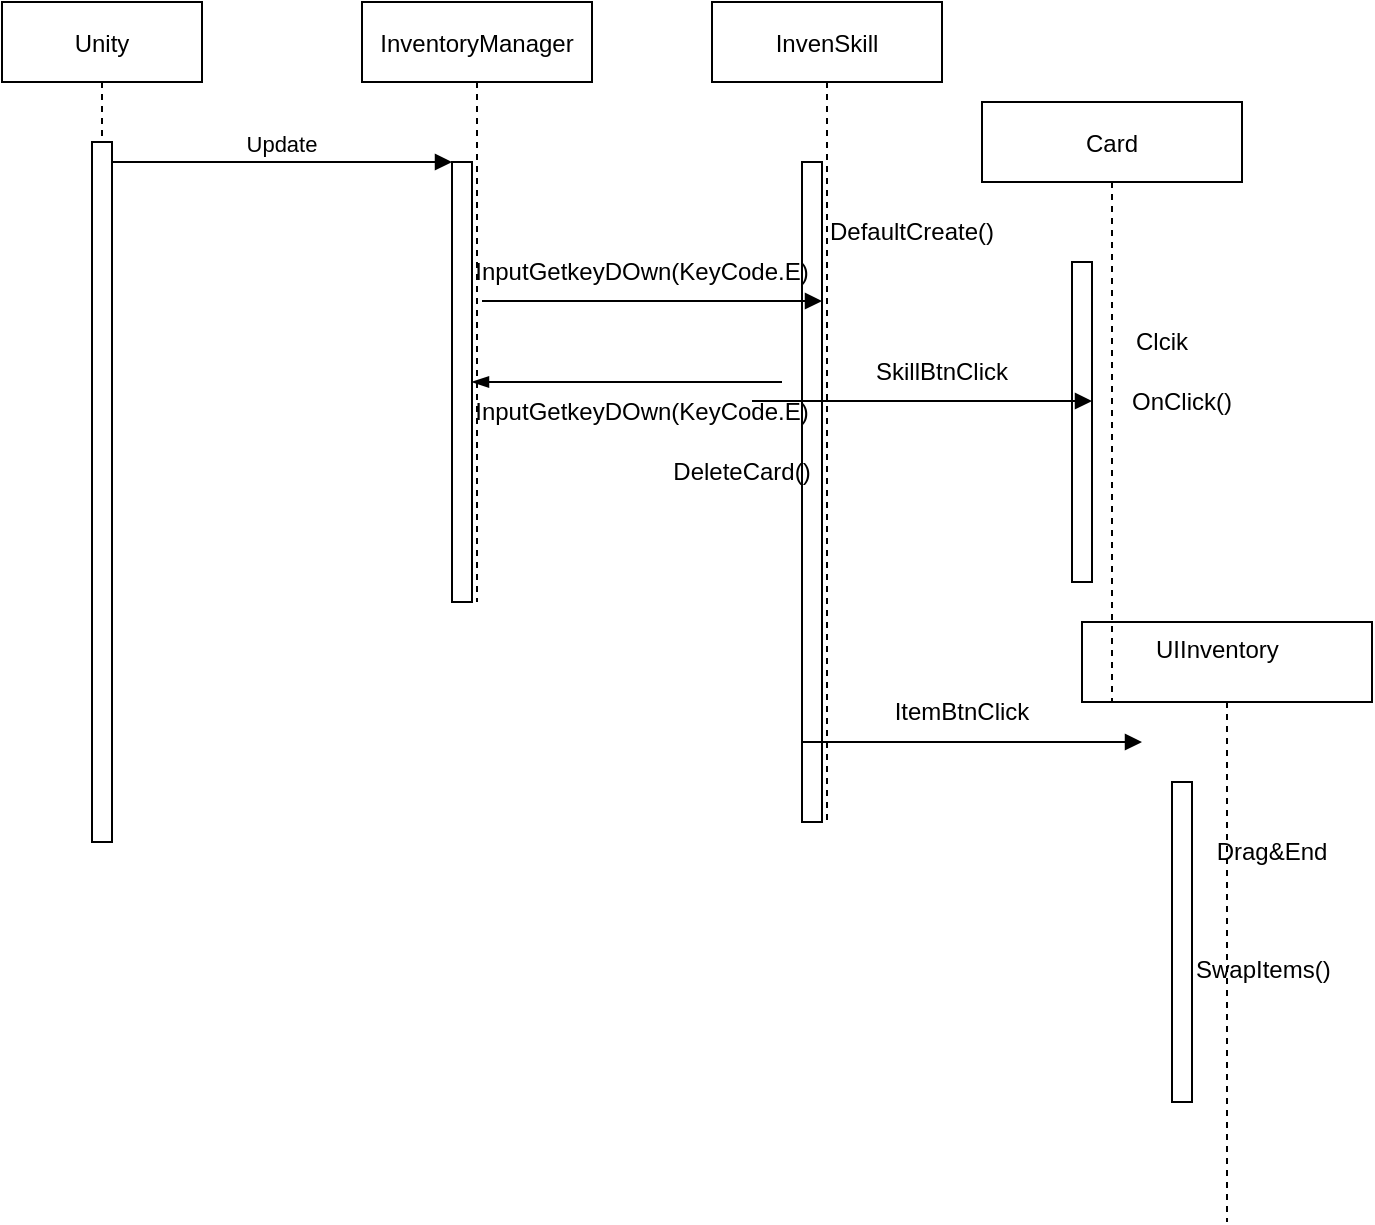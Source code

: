<mxfile version="20.7.4" type="github">
  <diagram id="kgpKYQtTHZ0yAKxKKP6v" name="Page-1">
    <mxGraphModel dx="1235" dy="646" grid="1" gridSize="10" guides="1" tooltips="1" connect="1" arrows="1" fold="1" page="1" pageScale="1" pageWidth="850" pageHeight="1100" math="0" shadow="0">
      <root>
        <mxCell id="0" />
        <mxCell id="1" parent="0" />
        <mxCell id="CssKozzVS__TaEFJjU9P-34" value="" style="shape=umlLifeline;perimeter=lifelinePerimeter;container=1;collapsible=0;recursiveResize=0;rounded=0;shadow=0;strokeWidth=1;" parent="1" vertex="1">
          <mxGeometry x="610" y="390" width="145" height="300" as="geometry" />
        </mxCell>
        <mxCell id="CssKozzVS__TaEFJjU9P-35" value="" style="points=[];perimeter=orthogonalPerimeter;rounded=0;shadow=0;strokeWidth=1;" parent="CssKozzVS__TaEFJjU9P-34" vertex="1">
          <mxGeometry x="45" y="80" width="10" height="160" as="geometry" />
        </mxCell>
        <mxCell id="CssKozzVS__TaEFJjU9P-37" value="SwapItems()" style="text;whiteSpace=wrap;html=1;" parent="CssKozzVS__TaEFJjU9P-34" vertex="1">
          <mxGeometry x="55" y="160" width="90" height="40" as="geometry" />
        </mxCell>
        <mxCell id="CssKozzVS__TaEFJjU9P-38" value="Drag&amp;amp;End" style="text;html=1;strokeColor=none;fillColor=none;align=center;verticalAlign=middle;whiteSpace=wrap;rounded=0;rotation=0;" parent="CssKozzVS__TaEFJjU9P-34" vertex="1">
          <mxGeometry x="65" y="100" width="60" height="30" as="geometry" />
        </mxCell>
        <mxCell id="CssKozzVS__TaEFJjU9P-36" value="UIInventory" style="text;whiteSpace=wrap;html=1;" parent="CssKozzVS__TaEFJjU9P-34" vertex="1">
          <mxGeometry x="35" width="90" height="40" as="geometry" />
        </mxCell>
        <mxCell id="3nuBFxr9cyL0pnOWT2aG-1" value="Unity" style="shape=umlLifeline;perimeter=lifelinePerimeter;container=1;collapsible=0;recursiveResize=0;rounded=0;shadow=0;strokeWidth=1;" parent="1" vertex="1">
          <mxGeometry x="70" y="80" width="100" height="420" as="geometry" />
        </mxCell>
        <mxCell id="3nuBFxr9cyL0pnOWT2aG-2" value="" style="points=[];perimeter=orthogonalPerimeter;rounded=0;shadow=0;strokeWidth=1;" parent="3nuBFxr9cyL0pnOWT2aG-1" vertex="1">
          <mxGeometry x="45" y="70" width="10" height="350" as="geometry" />
        </mxCell>
        <mxCell id="3nuBFxr9cyL0pnOWT2aG-5" value="InventoryManager" style="shape=umlLifeline;perimeter=lifelinePerimeter;container=1;collapsible=0;recursiveResize=0;rounded=0;shadow=0;strokeWidth=1;" parent="1" vertex="1">
          <mxGeometry x="250" y="80" width="115" height="300" as="geometry" />
        </mxCell>
        <mxCell id="3nuBFxr9cyL0pnOWT2aG-6" value="" style="points=[];perimeter=orthogonalPerimeter;rounded=0;shadow=0;strokeWidth=1;" parent="3nuBFxr9cyL0pnOWT2aG-5" vertex="1">
          <mxGeometry x="45" y="80" width="10" height="220" as="geometry" />
        </mxCell>
        <mxCell id="3nuBFxr9cyL0pnOWT2aG-8" value="Update" style="verticalAlign=bottom;endArrow=block;entryX=0;entryY=0;shadow=0;strokeWidth=1;" parent="1" source="3nuBFxr9cyL0pnOWT2aG-2" target="3nuBFxr9cyL0pnOWT2aG-6" edge="1">
          <mxGeometry relative="1" as="geometry">
            <mxPoint x="225" y="160" as="sourcePoint" />
          </mxGeometry>
        </mxCell>
        <mxCell id="CssKozzVS__TaEFJjU9P-2" value="InvenSkill" style="shape=umlLifeline;perimeter=lifelinePerimeter;container=1;collapsible=0;recursiveResize=0;rounded=0;shadow=0;strokeWidth=1;" parent="1" vertex="1">
          <mxGeometry x="425" y="80" width="115" height="410" as="geometry" />
        </mxCell>
        <mxCell id="CssKozzVS__TaEFJjU9P-3" value="" style="points=[];perimeter=orthogonalPerimeter;rounded=0;shadow=0;strokeWidth=1;" parent="CssKozzVS__TaEFJjU9P-2" vertex="1">
          <mxGeometry x="45" y="80" width="10" height="330" as="geometry" />
        </mxCell>
        <mxCell id="CssKozzVS__TaEFJjU9P-4" value="DefaultCreate()" style="text;html=1;strokeColor=none;fillColor=none;align=center;verticalAlign=middle;whiteSpace=wrap;rounded=0;rotation=0;" parent="CssKozzVS__TaEFJjU9P-2" vertex="1">
          <mxGeometry x="70" y="100" width="60" height="30" as="geometry" />
        </mxCell>
        <mxCell id="CssKozzVS__TaEFJjU9P-12" value="" style="verticalAlign=bottom;endArrow=block;entryX=0;entryY=0;shadow=0;strokeWidth=1;" parent="CssKozzVS__TaEFJjU9P-2" edge="1">
          <mxGeometry relative="1" as="geometry">
            <mxPoint x="-115" y="149.5" as="sourcePoint" />
            <mxPoint x="55" y="149.5" as="targetPoint" />
          </mxGeometry>
        </mxCell>
        <mxCell id="CssKozzVS__TaEFJjU9P-5" value="DeleteCard()" style="text;html=1;strokeColor=none;fillColor=none;align=center;verticalAlign=middle;whiteSpace=wrap;rounded=0;rotation=0;" parent="CssKozzVS__TaEFJjU9P-2" vertex="1">
          <mxGeometry x="-15" y="220" width="60" height="30" as="geometry" />
        </mxCell>
        <mxCell id="CssKozzVS__TaEFJjU9P-1" value="InputGetkeyDOwn(KeyCode.E)" style="text;html=1;strokeColor=none;fillColor=none;align=center;verticalAlign=middle;whiteSpace=wrap;rounded=0;rotation=0;" parent="1" vertex="1">
          <mxGeometry x="360" y="200" width="60" height="30" as="geometry" />
        </mxCell>
        <mxCell id="CssKozzVS__TaEFJjU9P-15" value="" style="verticalAlign=bottom;endArrow=none;shadow=0;strokeWidth=1;startArrow=blockThin;startFill=1;endFill=0;" parent="1" edge="1">
          <mxGeometry relative="1" as="geometry">
            <mxPoint x="305" y="270.0" as="sourcePoint" />
            <mxPoint x="460" y="270" as="targetPoint" />
          </mxGeometry>
        </mxCell>
        <mxCell id="CssKozzVS__TaEFJjU9P-16" value="InputGetkeyDOwn(KeyCode.E)" style="text;html=1;strokeColor=none;fillColor=none;align=center;verticalAlign=middle;whiteSpace=wrap;rounded=0;rotation=0;" parent="1" vertex="1">
          <mxGeometry x="360" y="270" width="60" height="30" as="geometry" />
        </mxCell>
        <mxCell id="CssKozzVS__TaEFJjU9P-23" value="Card" style="shape=umlLifeline;perimeter=lifelinePerimeter;container=1;collapsible=0;recursiveResize=0;rounded=0;shadow=0;strokeWidth=1;" parent="1" vertex="1">
          <mxGeometry x="560" y="130" width="130" height="300" as="geometry" />
        </mxCell>
        <mxCell id="CssKozzVS__TaEFJjU9P-24" value="" style="points=[];perimeter=orthogonalPerimeter;rounded=0;shadow=0;strokeWidth=1;" parent="CssKozzVS__TaEFJjU9P-23" vertex="1">
          <mxGeometry x="45" y="80" width="10" height="160" as="geometry" />
        </mxCell>
        <mxCell id="CssKozzVS__TaEFJjU9P-25" value="Clcik" style="text;html=1;strokeColor=none;fillColor=none;align=center;verticalAlign=middle;whiteSpace=wrap;rounded=0;rotation=0;" parent="CssKozzVS__TaEFJjU9P-23" vertex="1">
          <mxGeometry x="60" y="105" width="60" height="30" as="geometry" />
        </mxCell>
        <mxCell id="CssKozzVS__TaEFJjU9P-26" value="" style="verticalAlign=bottom;endArrow=block;entryX=0;entryY=0;shadow=0;strokeWidth=1;" parent="CssKozzVS__TaEFJjU9P-23" edge="1">
          <mxGeometry relative="1" as="geometry">
            <mxPoint x="-115" y="149.5" as="sourcePoint" />
            <mxPoint x="55" y="149.5" as="targetPoint" />
          </mxGeometry>
        </mxCell>
        <mxCell id="CssKozzVS__TaEFJjU9P-32" value="OnClick()" style="text;html=1;strokeColor=none;fillColor=none;align=center;verticalAlign=middle;whiteSpace=wrap;rounded=0;rotation=0;" parent="CssKozzVS__TaEFJjU9P-23" vertex="1">
          <mxGeometry x="70" y="135" width="60" height="30" as="geometry" />
        </mxCell>
        <mxCell id="CssKozzVS__TaEFJjU9P-29" value="SkillBtnClick" style="text;html=1;strokeColor=none;fillColor=none;align=center;verticalAlign=middle;whiteSpace=wrap;rounded=0;rotation=0;" parent="1" vertex="1">
          <mxGeometry x="510" y="250" width="60" height="30" as="geometry" />
        </mxCell>
        <mxCell id="CssKozzVS__TaEFJjU9P-30" value="" style="verticalAlign=bottom;endArrow=block;entryX=0;entryY=0;shadow=0;strokeWidth=1;" parent="1" edge="1">
          <mxGeometry relative="1" as="geometry">
            <mxPoint x="470" y="450.0" as="sourcePoint" />
            <mxPoint x="640" y="450.0" as="targetPoint" />
          </mxGeometry>
        </mxCell>
        <mxCell id="CssKozzVS__TaEFJjU9P-31" value="ItemBtnClick" style="text;html=1;strokeColor=none;fillColor=none;align=center;verticalAlign=middle;whiteSpace=wrap;rounded=0;rotation=0;" parent="1" vertex="1">
          <mxGeometry x="520" y="420" width="60" height="30" as="geometry" />
        </mxCell>
      </root>
    </mxGraphModel>
  </diagram>
</mxfile>
